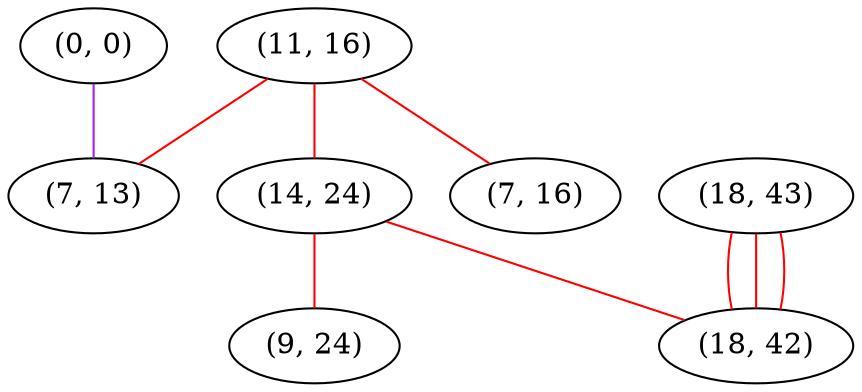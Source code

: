 graph "" {
"(11, 16)";
"(0, 0)";
"(7, 13)";
"(14, 24)";
"(7, 16)";
"(9, 24)";
"(18, 43)";
"(18, 42)";
"(11, 16)" -- "(7, 13)"  [color=red, key=0, weight=1];
"(11, 16)" -- "(7, 16)"  [color=red, key=0, weight=1];
"(11, 16)" -- "(14, 24)"  [color=red, key=0, weight=1];
"(0, 0)" -- "(7, 13)"  [color=purple, key=0, weight=4];
"(14, 24)" -- "(9, 24)"  [color=red, key=0, weight=1];
"(14, 24)" -- "(18, 42)"  [color=red, key=0, weight=1];
"(18, 43)" -- "(18, 42)"  [color=red, key=0, weight=1];
"(18, 43)" -- "(18, 42)"  [color=red, key=1, weight=1];
"(18, 43)" -- "(18, 42)"  [color=red, key=2, weight=1];
}
